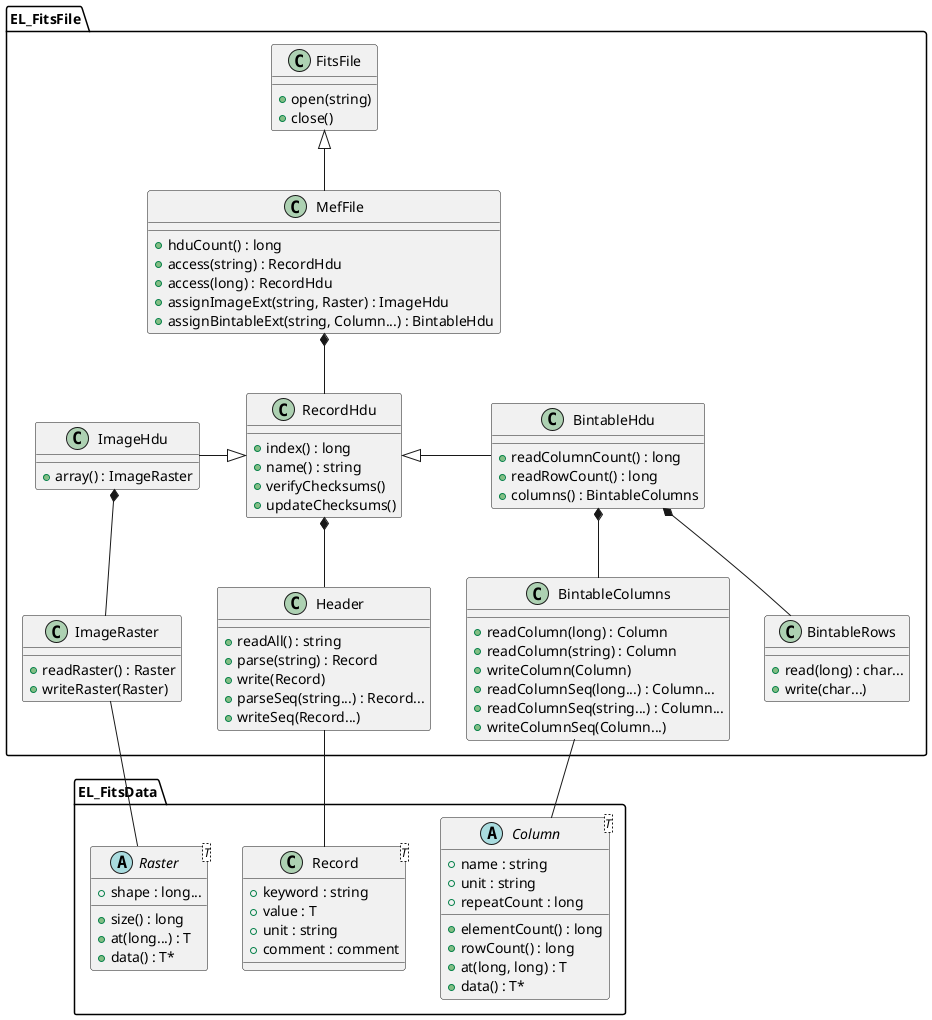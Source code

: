 @startuml
package EL_FitsData {

class Record<T> {
+ keyword : string
+ value : T
+ unit : string
+ comment : comment
}

abstract class Raster<T> {
+ shape : long...
+ size() : long
+ at(long...) : T
+ data() : T*
}

abstract class Column<T> {
+ name : string
+ unit : string
+ repeatCount : long
+ elementCount() : long
+ rowCount() : long
+ at(long, long) : T
+ data() : T*
}

}

package EL_FitsFile {

class FitsFile {
+ open(string)
+ close()
}

class MefFile {
+ hduCount() : long
+ access(string) : RecordHdu
+ access(long) : RecordHdu
+ assignImageExt(string, Raster) : ImageHdu
+ assignBintableExt(string, Column...) : BintableHdu
}

class RecordHdu {
+ index() : long
+ name() : string
+ verifyChecksums()
+ updateChecksums()
}

class ImageHdu {
+ array() : ImageRaster
}

class BintableHdu {
+ readColumnCount() : long
+ readRowCount() : long
+ columns() : BintableColumns
}

class Header {
+ readAll() : string
+ parse(string) : Record
+ write(Record)
+ parseSeq(string...) : Record...
+ writeSeq(Record...)
}

class ImageRaster {
+ readRaster() : Raster
+ writeRaster(Raster)
}

class BintableColumns {
+ readColumn(long) : Column
+ readColumn(string) : Column
+ writeColumn(Column)
+ readColumnSeq(long...) : Column...
+ readColumnSeq(string...) : Column...
+ writeColumnSeq(Column...)
}

class BintableRows {
+ read(long) : char...
+ write(char...)
}

}

FitsFile <|-- MefFile
ImageHdu -|> RecordHdu
RecordHdu <|- BintableHdu
RecordHdu *-- Header
ImageHdu *-- ImageRaster
BintableHdu *-- BintableColumns
BintableHdu *-- BintableRows
MefFile *-- RecordHdu
Header -- Record
ImageRaster -- Raster
BintableColumns -- Column
@enduml